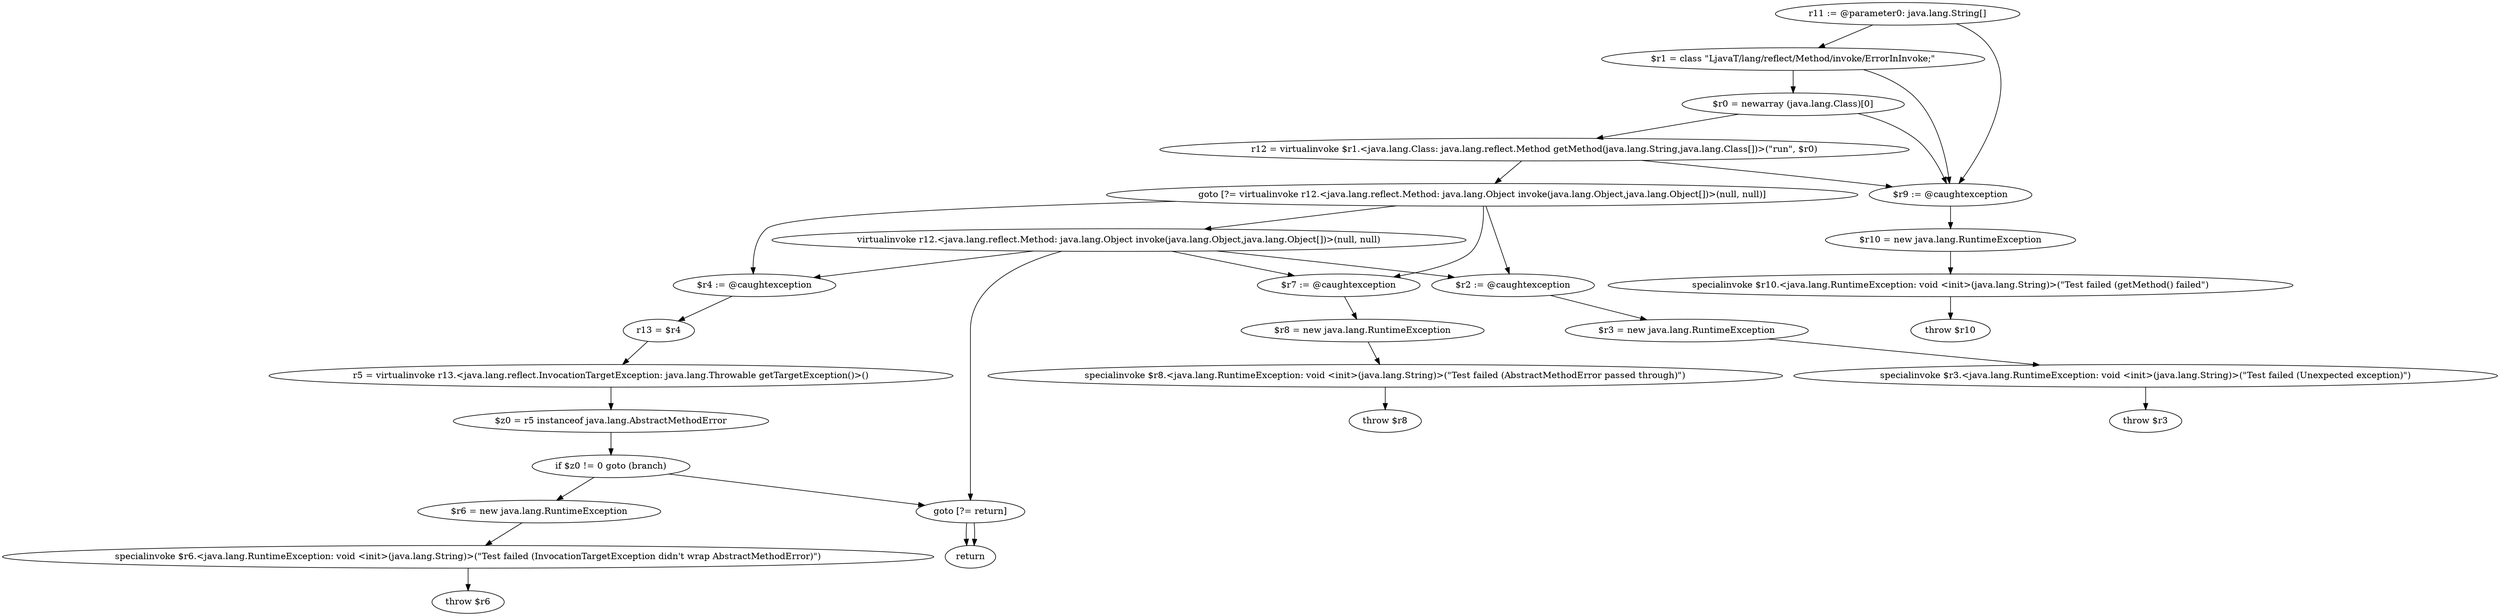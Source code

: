 digraph "unitGraph" {
    "r11 := @parameter0: java.lang.String[]"
    "$r1 = class \"LjavaT/lang/reflect/Method/invoke/ErrorInInvoke;\""
    "$r0 = newarray (java.lang.Class)[0]"
    "r12 = virtualinvoke $r1.<java.lang.Class: java.lang.reflect.Method getMethod(java.lang.String,java.lang.Class[])>(\"run\", $r0)"
    "goto [?= virtualinvoke r12.<java.lang.reflect.Method: java.lang.Object invoke(java.lang.Object,java.lang.Object[])>(null, null)]"
    "$r9 := @caughtexception"
    "$r10 = new java.lang.RuntimeException"
    "specialinvoke $r10.<java.lang.RuntimeException: void <init>(java.lang.String)>(\"Test failed (getMethod() failed\")"
    "throw $r10"
    "virtualinvoke r12.<java.lang.reflect.Method: java.lang.Object invoke(java.lang.Object,java.lang.Object[])>(null, null)"
    "goto [?= return]"
    "$r7 := @caughtexception"
    "$r8 = new java.lang.RuntimeException"
    "specialinvoke $r8.<java.lang.RuntimeException: void <init>(java.lang.String)>(\"Test failed (AbstractMethodError passed through)\")"
    "throw $r8"
    "$r4 := @caughtexception"
    "r13 = $r4"
    "r5 = virtualinvoke r13.<java.lang.reflect.InvocationTargetException: java.lang.Throwable getTargetException()>()"
    "$z0 = r5 instanceof java.lang.AbstractMethodError"
    "if $z0 != 0 goto (branch)"
    "$r6 = new java.lang.RuntimeException"
    "specialinvoke $r6.<java.lang.RuntimeException: void <init>(java.lang.String)>(\"Test failed (InvocationTargetException didn\'t wrap AbstractMethodError)\")"
    "throw $r6"
    "$r2 := @caughtexception"
    "$r3 = new java.lang.RuntimeException"
    "specialinvoke $r3.<java.lang.RuntimeException: void <init>(java.lang.String)>(\"Test failed (Unexpected exception)\")"
    "throw $r3"
    "return"
    "r11 := @parameter0: java.lang.String[]"->"$r1 = class \"LjavaT/lang/reflect/Method/invoke/ErrorInInvoke;\"";
    "r11 := @parameter0: java.lang.String[]"->"$r9 := @caughtexception";
    "$r1 = class \"LjavaT/lang/reflect/Method/invoke/ErrorInInvoke;\""->"$r0 = newarray (java.lang.Class)[0]";
    "$r1 = class \"LjavaT/lang/reflect/Method/invoke/ErrorInInvoke;\""->"$r9 := @caughtexception";
    "$r0 = newarray (java.lang.Class)[0]"->"r12 = virtualinvoke $r1.<java.lang.Class: java.lang.reflect.Method getMethod(java.lang.String,java.lang.Class[])>(\"run\", $r0)";
    "$r0 = newarray (java.lang.Class)[0]"->"$r9 := @caughtexception";
    "r12 = virtualinvoke $r1.<java.lang.Class: java.lang.reflect.Method getMethod(java.lang.String,java.lang.Class[])>(\"run\", $r0)"->"goto [?= virtualinvoke r12.<java.lang.reflect.Method: java.lang.Object invoke(java.lang.Object,java.lang.Object[])>(null, null)]";
    "r12 = virtualinvoke $r1.<java.lang.Class: java.lang.reflect.Method getMethod(java.lang.String,java.lang.Class[])>(\"run\", $r0)"->"$r9 := @caughtexception";
    "goto [?= virtualinvoke r12.<java.lang.reflect.Method: java.lang.Object invoke(java.lang.Object,java.lang.Object[])>(null, null)]"->"$r7 := @caughtexception";
    "goto [?= virtualinvoke r12.<java.lang.reflect.Method: java.lang.Object invoke(java.lang.Object,java.lang.Object[])>(null, null)]"->"$r4 := @caughtexception";
    "goto [?= virtualinvoke r12.<java.lang.reflect.Method: java.lang.Object invoke(java.lang.Object,java.lang.Object[])>(null, null)]"->"$r2 := @caughtexception";
    "goto [?= virtualinvoke r12.<java.lang.reflect.Method: java.lang.Object invoke(java.lang.Object,java.lang.Object[])>(null, null)]"->"virtualinvoke r12.<java.lang.reflect.Method: java.lang.Object invoke(java.lang.Object,java.lang.Object[])>(null, null)";
    "$r9 := @caughtexception"->"$r10 = new java.lang.RuntimeException";
    "$r10 = new java.lang.RuntimeException"->"specialinvoke $r10.<java.lang.RuntimeException: void <init>(java.lang.String)>(\"Test failed (getMethod() failed\")";
    "specialinvoke $r10.<java.lang.RuntimeException: void <init>(java.lang.String)>(\"Test failed (getMethod() failed\")"->"throw $r10";
    "virtualinvoke r12.<java.lang.reflect.Method: java.lang.Object invoke(java.lang.Object,java.lang.Object[])>(null, null)"->"$r7 := @caughtexception";
    "virtualinvoke r12.<java.lang.reflect.Method: java.lang.Object invoke(java.lang.Object,java.lang.Object[])>(null, null)"->"$r4 := @caughtexception";
    "virtualinvoke r12.<java.lang.reflect.Method: java.lang.Object invoke(java.lang.Object,java.lang.Object[])>(null, null)"->"$r2 := @caughtexception";
    "virtualinvoke r12.<java.lang.reflect.Method: java.lang.Object invoke(java.lang.Object,java.lang.Object[])>(null, null)"->"goto [?= return]";
    "goto [?= return]"->"return";
    "$r7 := @caughtexception"->"$r8 = new java.lang.RuntimeException";
    "$r8 = new java.lang.RuntimeException"->"specialinvoke $r8.<java.lang.RuntimeException: void <init>(java.lang.String)>(\"Test failed (AbstractMethodError passed through)\")";
    "specialinvoke $r8.<java.lang.RuntimeException: void <init>(java.lang.String)>(\"Test failed (AbstractMethodError passed through)\")"->"throw $r8";
    "$r4 := @caughtexception"->"r13 = $r4";
    "r13 = $r4"->"r5 = virtualinvoke r13.<java.lang.reflect.InvocationTargetException: java.lang.Throwable getTargetException()>()";
    "r5 = virtualinvoke r13.<java.lang.reflect.InvocationTargetException: java.lang.Throwable getTargetException()>()"->"$z0 = r5 instanceof java.lang.AbstractMethodError";
    "$z0 = r5 instanceof java.lang.AbstractMethodError"->"if $z0 != 0 goto (branch)";
    "if $z0 != 0 goto (branch)"->"$r6 = new java.lang.RuntimeException";
    "if $z0 != 0 goto (branch)"->"goto [?= return]";
    "$r6 = new java.lang.RuntimeException"->"specialinvoke $r6.<java.lang.RuntimeException: void <init>(java.lang.String)>(\"Test failed (InvocationTargetException didn\'t wrap AbstractMethodError)\")";
    "specialinvoke $r6.<java.lang.RuntimeException: void <init>(java.lang.String)>(\"Test failed (InvocationTargetException didn\'t wrap AbstractMethodError)\")"->"throw $r6";
    "goto [?= return]"->"return";
    "$r2 := @caughtexception"->"$r3 = new java.lang.RuntimeException";
    "$r3 = new java.lang.RuntimeException"->"specialinvoke $r3.<java.lang.RuntimeException: void <init>(java.lang.String)>(\"Test failed (Unexpected exception)\")";
    "specialinvoke $r3.<java.lang.RuntimeException: void <init>(java.lang.String)>(\"Test failed (Unexpected exception)\")"->"throw $r3";
}
